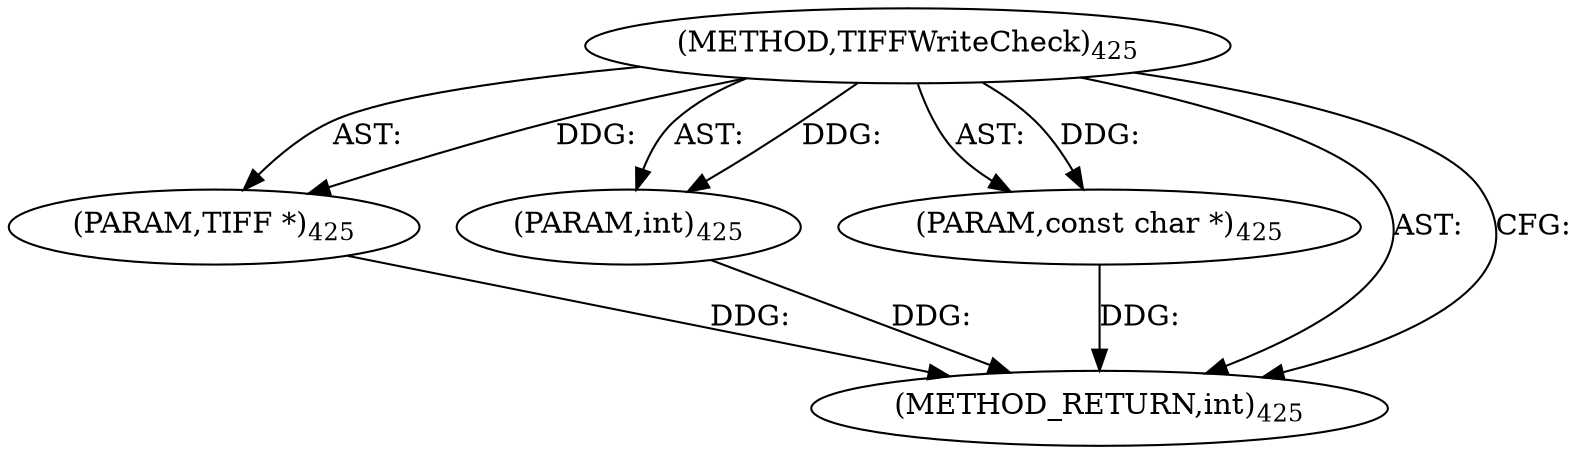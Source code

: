 digraph "TIFFWriteCheck" {  
"8767" [label = <(METHOD,TIFFWriteCheck)<SUB>425</SUB>> ]
"8768" [label = <(PARAM,TIFF *)<SUB>425</SUB>> ]
"8769" [label = <(PARAM,int)<SUB>425</SUB>> ]
"8770" [label = <(PARAM,const char *)<SUB>425</SUB>> ]
"8771" [label = <(METHOD_RETURN,int)<SUB>425</SUB>> ]
  "8767" -> "8768"  [ label = "AST: "] 
  "8767" -> "8769"  [ label = "AST: "] 
  "8767" -> "8770"  [ label = "AST: "] 
  "8767" -> "8771"  [ label = "AST: "] 
  "8767" -> "8771"  [ label = "CFG: "] 
  "8768" -> "8771"  [ label = "DDG: "] 
  "8769" -> "8771"  [ label = "DDG: "] 
  "8770" -> "8771"  [ label = "DDG: "] 
  "8767" -> "8768"  [ label = "DDG: "] 
  "8767" -> "8769"  [ label = "DDG: "] 
  "8767" -> "8770"  [ label = "DDG: "] 
}
